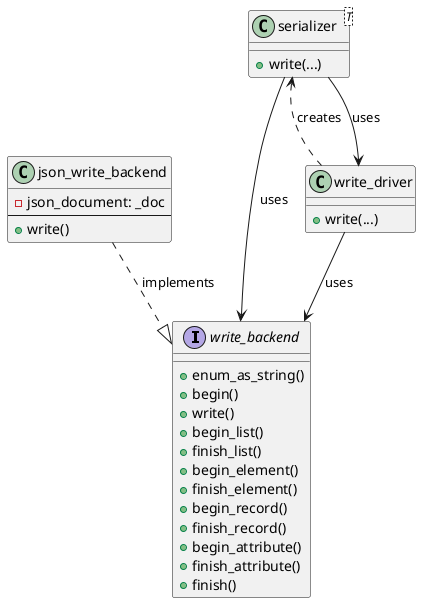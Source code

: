 @startuml

interface write_backend {
  +enum_as_string()
  +begin()
  +write()
  +begin_list()
  +finish_list()
  +begin_element()
  +finish_element()
  +begin_record()
  +finish_record()
  +begin_attribute()
  +finish_attribute()
  +finish()
}

class json_write_backend {
  -json_document: _doc
  ---
  +write()
}

class serializer<T> {
  +write(...)
}

class write_driver {
  +write(...)
}

json_write_backend ..|> write_backend : implements
serializer <.. write_driver : creates
serializer --> write_driver : uses
serializer --> write_backend : uses
write_driver --> write_backend : uses

@enduml
